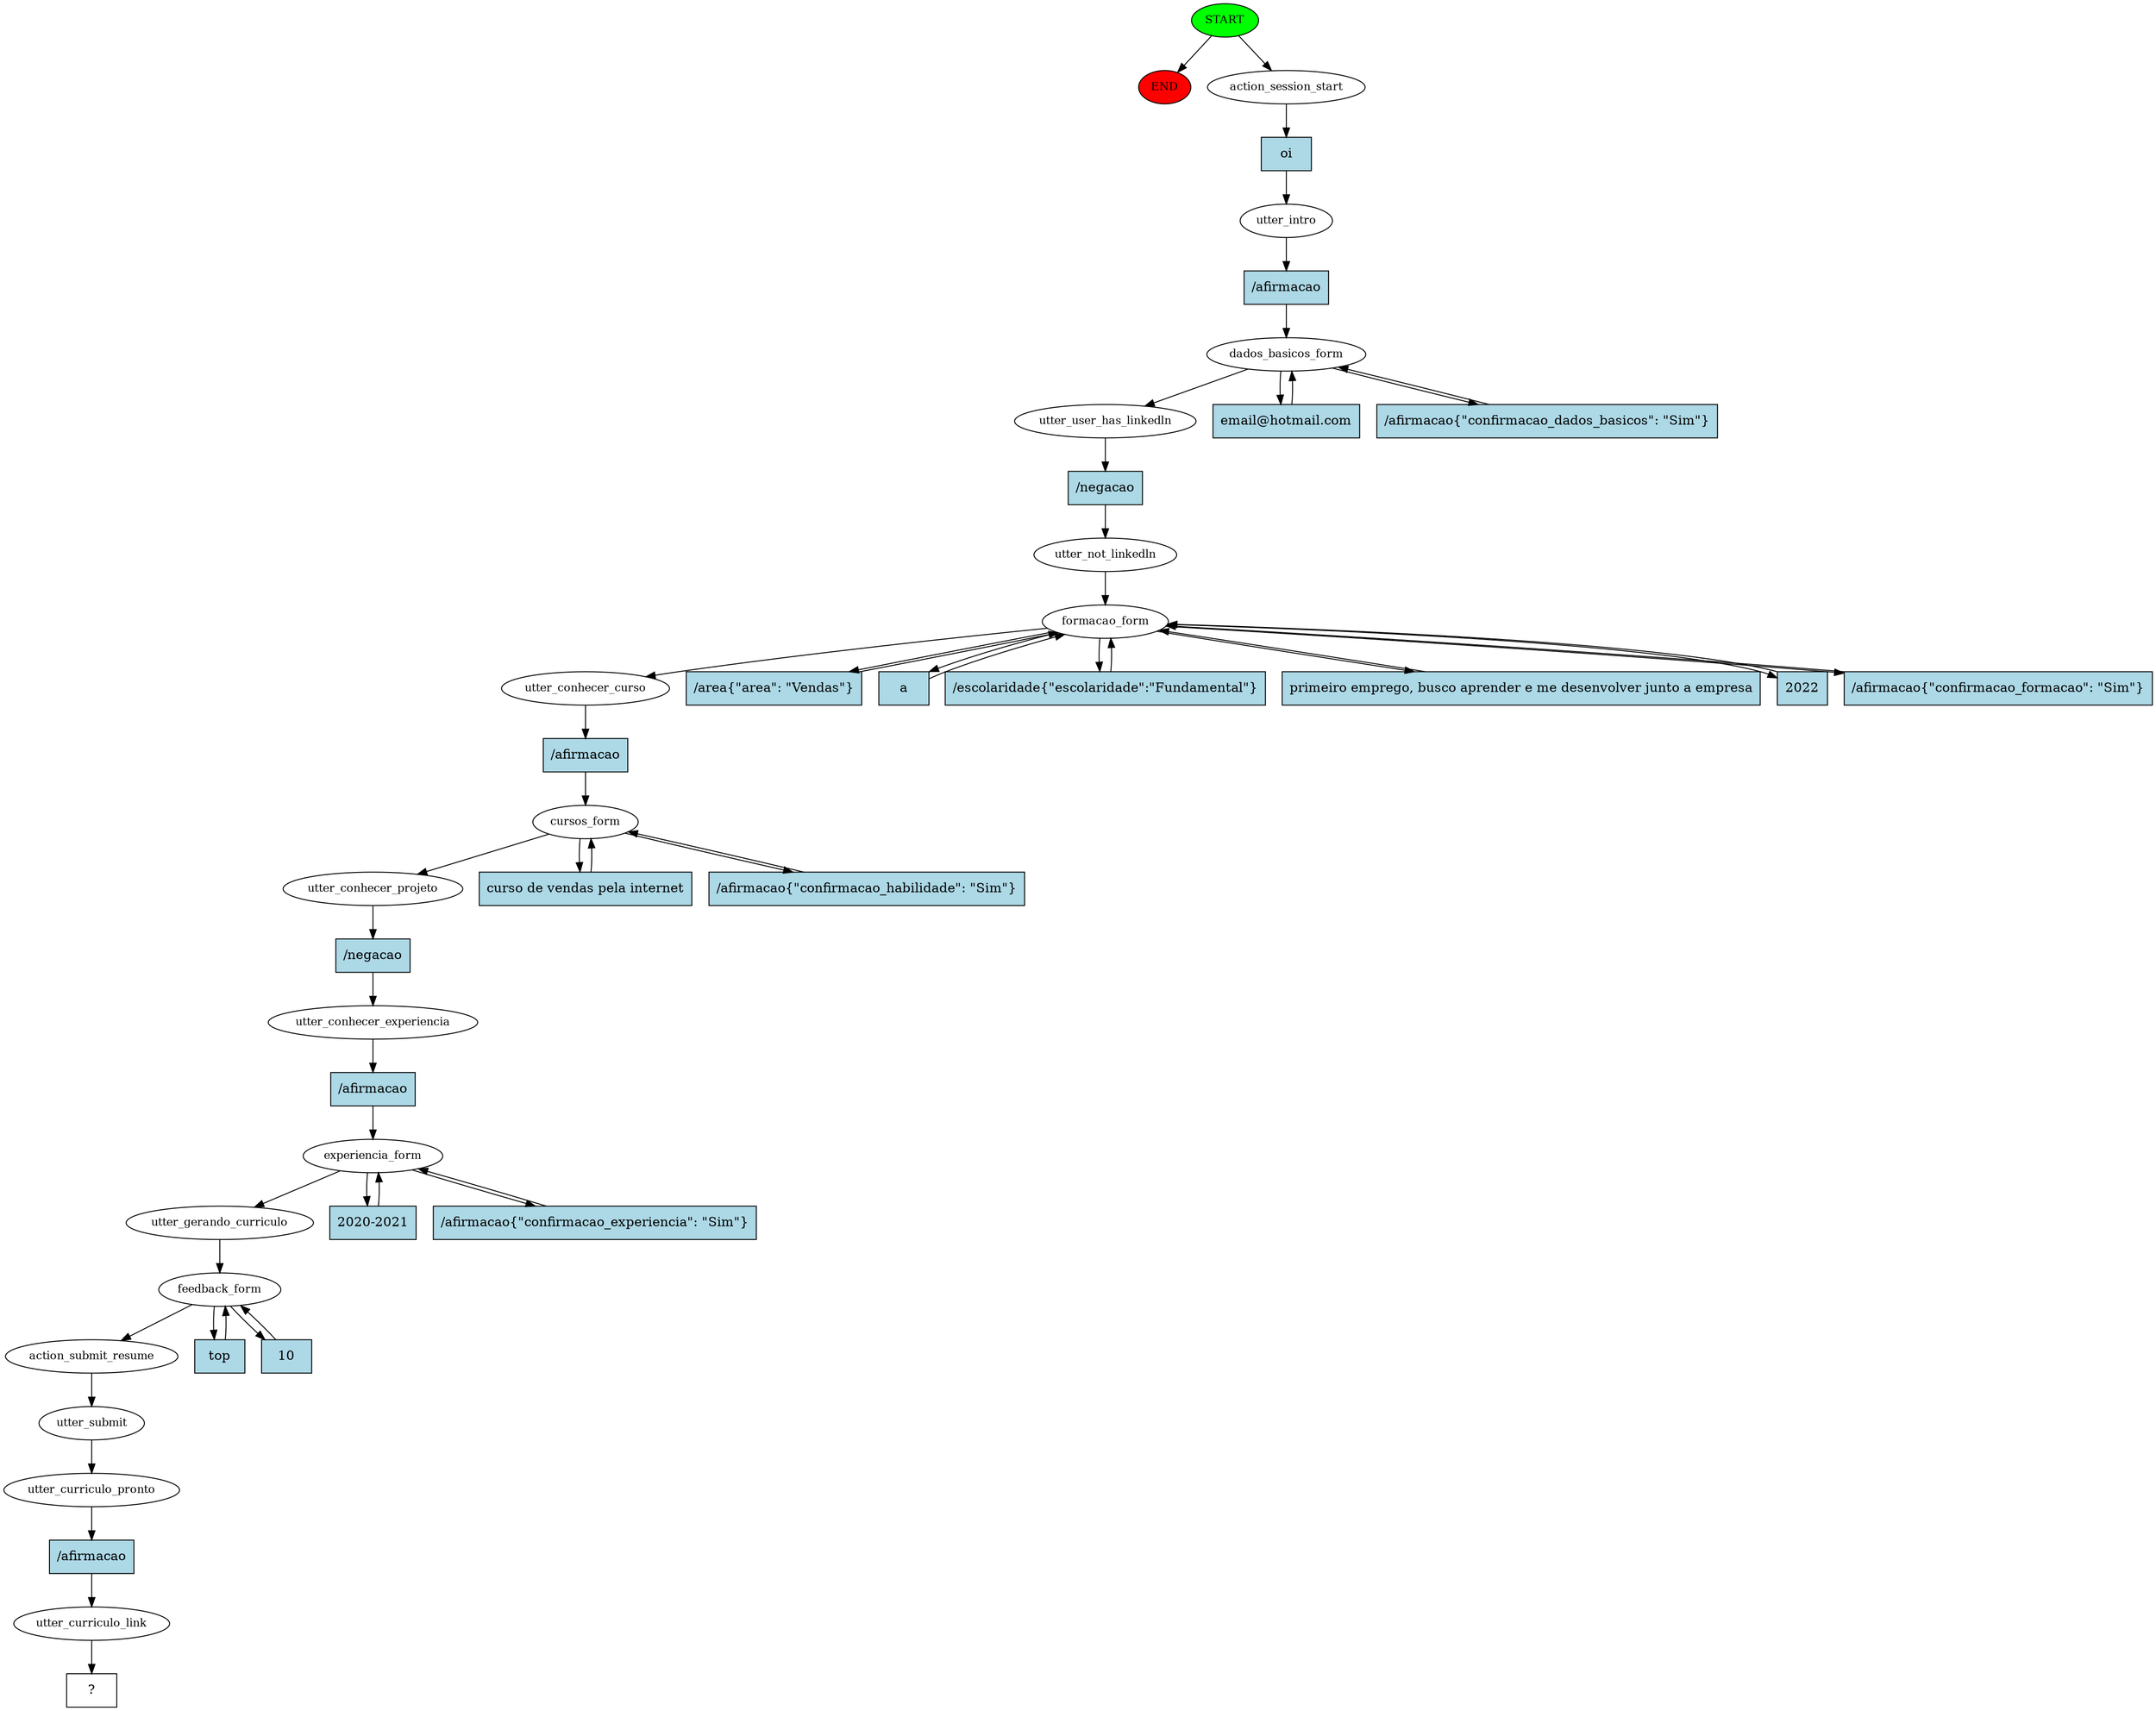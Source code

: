 digraph  {
0 [class="start active", fillcolor=green, fontsize=12, label=START, style=filled];
"-1" [class=end, fillcolor=red, fontsize=12, label=END, style=filled];
1 [class=active, fontsize=12, label=action_session_start];
2 [class=active, fontsize=12, label=utter_intro];
3 [class=active, fontsize=12, label=dados_basicos_form];
10 [class=active, fontsize=12, label=utter_user_has_linkedln];
11 [class=active, fontsize=12, label=utter_not_linkedln];
12 [class=active, fontsize=12, label=formacao_form];
21 [class=active, fontsize=12, label=utter_conhecer_curso];
22 [class=active, fontsize=12, label=cursos_form];
25 [class=active, fontsize=12, label=utter_conhecer_projeto];
26 [class=active, fontsize=12, label=utter_conhecer_experiencia];
27 [class=active, fontsize=12, label=experiencia_form];
33 [class=active, fontsize=12, label=utter_gerando_curriculo];
34 [class=active, fontsize=12, label=feedback_form];
37 [class=active, fontsize=12, label=action_submit_resume];
38 [class=active, fontsize=12, label=utter_submit];
39 [class=active, fontsize=12, label=utter_curriculo_pronto];
40 [class=active, fontsize=12, label=utter_curriculo_link];
41 [class="intent dashed active", label="  ?  ", shape=rect];
42 [class="intent active", fillcolor=lightblue, label=oi, shape=rect, style=filled];
43 [class="intent active", fillcolor=lightblue, label="/afirmacao", shape=rect, style=filled];
44 [class="intent active", fillcolor=lightblue, label="email@hotmail.com", shape=rect, style=filled];
45 [class="intent active", fillcolor=lightblue, label="/afirmacao{\"confirmacao_dados_basicos\": \"Sim\"}", shape=rect, style=filled];
46 [class="intent active", fillcolor=lightblue, label="/negacao", shape=rect, style=filled];
47 [class="intent active", fillcolor=lightblue, label="/area{\"area\": \"Vendas\"}", shape=rect, style=filled];
48 [class="intent active", fillcolor=lightblue, label=a, shape=rect, style=filled];
49 [class="intent active", fillcolor=lightblue, label="/escolaridade{\"escolaridade\":\"Fundamental\"}", shape=rect, style=filled];
50 [class="intent active", fillcolor=lightblue, label="primeiro emprego, busco aprender e me desenvolver junto a empresa", shape=rect, style=filled];
51 [class="intent active", fillcolor=lightblue, label=2022, shape=rect, style=filled];
52 [class="intent active", fillcolor=lightblue, label="/afirmacao{\"confirmacao_formacao\": \"Sim\"}", shape=rect, style=filled];
53 [class="intent active", fillcolor=lightblue, label="/afirmacao", shape=rect, style=filled];
54 [class="intent active", fillcolor=lightblue, label="curso de vendas pela internet", shape=rect, style=filled];
55 [class="intent active", fillcolor=lightblue, label="/afirmacao{\"confirmacao_habilidade\": \"Sim\"}", shape=rect, style=filled];
56 [class="intent active", fillcolor=lightblue, label="/negacao", shape=rect, style=filled];
57 [class="intent active", fillcolor=lightblue, label="/afirmacao", shape=rect, style=filled];
58 [class="intent active", fillcolor=lightblue, label="2020-2021", shape=rect, style=filled];
59 [class="intent active", fillcolor=lightblue, label="/afirmacao{\"confirmacao_experiencia\": \"Sim\"}", shape=rect, style=filled];
60 [class="intent active", fillcolor=lightblue, label=top, shape=rect, style=filled];
61 [class="intent active", fillcolor=lightblue, label=10, shape=rect, style=filled];
62 [class="intent active", fillcolor=lightblue, label="/afirmacao", shape=rect, style=filled];
0 -> "-1"  [class="", key=NONE, label=""];
0 -> 1  [class=active, key=NONE, label=""];
1 -> 42  [class=active, key=0];
2 -> 43  [class=active, key=0];
3 -> 10  [class=active, key=NONE, label=""];
3 -> 44  [class=active, key=0];
3 -> 45  [class=active, key=0];
10 -> 46  [class=active, key=0];
11 -> 12  [class=active, key=NONE, label=""];
12 -> 21  [class=active, key=NONE, label=""];
12 -> 47  [class=active, key=0];
12 -> 48  [class=active, key=0];
12 -> 49  [class=active, key=0];
12 -> 50  [class=active, key=0];
12 -> 51  [class=active, key=0];
12 -> 52  [class=active, key=0];
21 -> 53  [class=active, key=0];
22 -> 25  [class=active, key=NONE, label=""];
22 -> 54  [class=active, key=0];
22 -> 55  [class=active, key=0];
25 -> 56  [class=active, key=0];
26 -> 57  [class=active, key=0];
27 -> 33  [class=active, key=NONE, label=""];
27 -> 58  [class=active, key=0];
27 -> 59  [class=active, key=0];
33 -> 34  [class=active, key=NONE, label=""];
34 -> 37  [class=active, key=NONE, label=""];
34 -> 60  [class=active, key=0];
34 -> 61  [class=active, key=0];
37 -> 38  [class=active, key=NONE, label=""];
38 -> 39  [class=active, key=NONE, label=""];
39 -> 62  [class=active, key=0];
40 -> 41  [class=active, key=NONE, label=""];
42 -> 2  [class=active, key=0];
43 -> 3  [class=active, key=0];
44 -> 3  [class=active, key=0];
45 -> 3  [class=active, key=0];
46 -> 11  [class=active, key=0];
47 -> 12  [class=active, key=0];
48 -> 12  [class=active, key=0];
49 -> 12  [class=active, key=0];
50 -> 12  [class=active, key=0];
51 -> 12  [class=active, key=0];
52 -> 12  [class=active, key=0];
53 -> 22  [class=active, key=0];
54 -> 22  [class=active, key=0];
55 -> 22  [class=active, key=0];
56 -> 26  [class=active, key=0];
57 -> 27  [class=active, key=0];
58 -> 27  [class=active, key=0];
59 -> 27  [class=active, key=0];
60 -> 34  [class=active, key=0];
61 -> 34  [class=active, key=0];
62 -> 40  [class=active, key=0];
}

